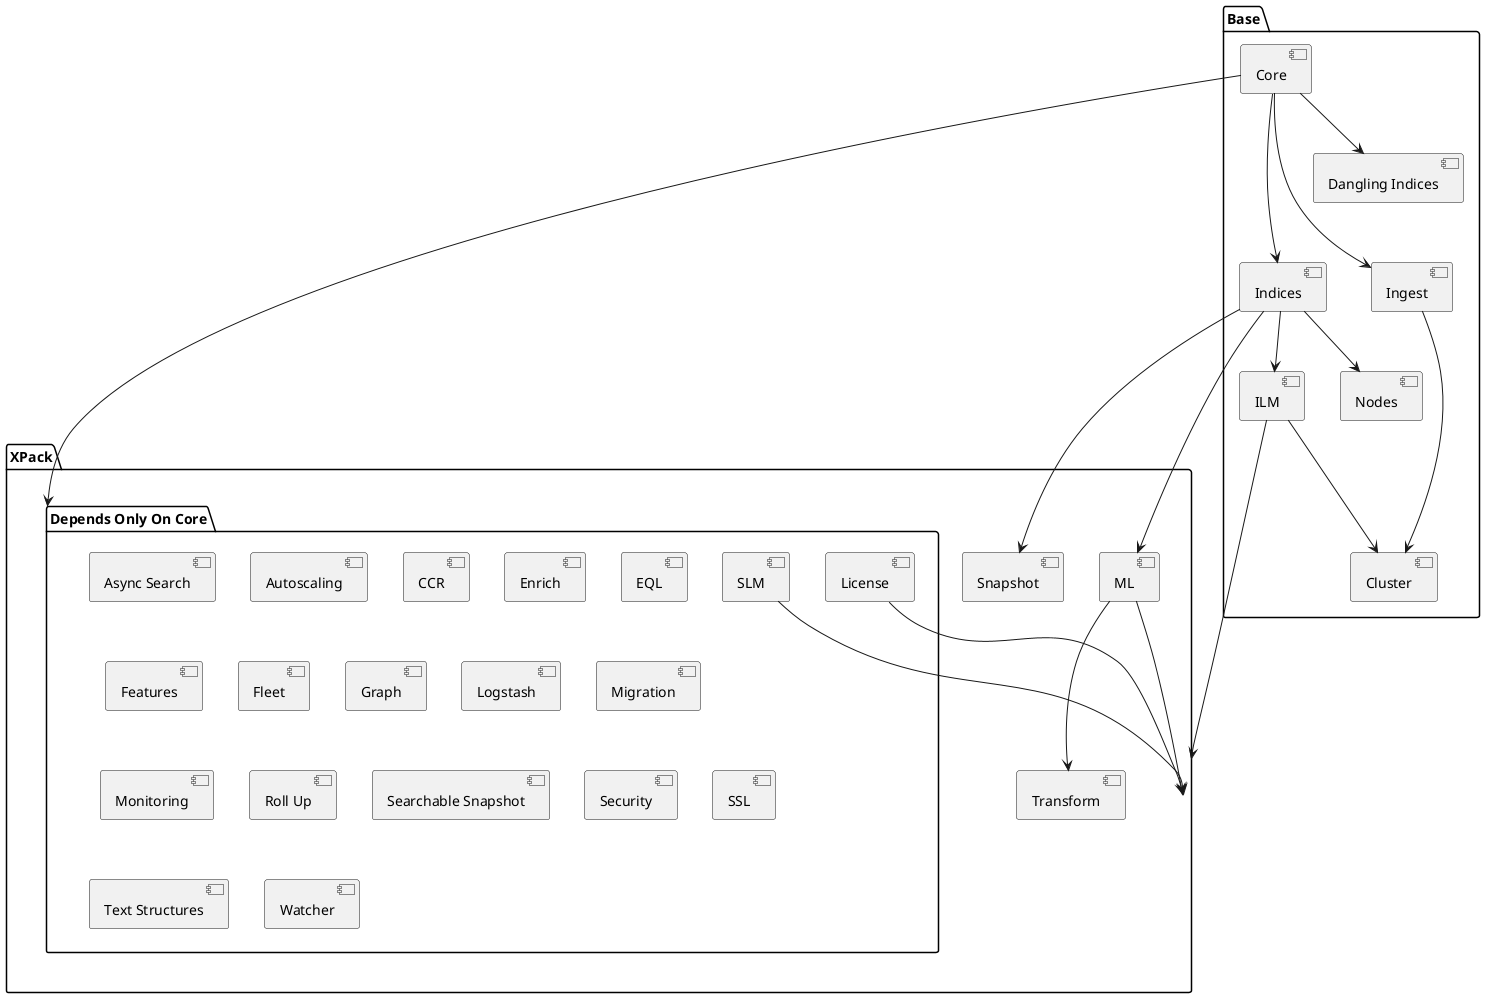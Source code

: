 @startuml
'https://plantuml.com/component-diagram


package "Base" {
  [Core] --->  [Indices]
  [Indices] --> [ILM]
  [Indices] --> [Nodes]
  [ILM] --> [Cluster]
  [Core] -->  [Ingest]
  [Ingest] --> [Cluster]
    [Core] -->   [Dangling Indices]

}

package "XPack" {
    package "Depends Only On Core" {
        [Async Search]
       [Autoscaling]
  [CCR]
  [Enrich]
  [EQL]
  [Features]
  [Fleet]
  [Graph]
  [License]
  [Logstash]
  [Migration]
  [Monitoring]
  [Roll Up]
  [Searchable Snapshot]
  [Security]
  [SLM]
  [SSL]
  [Text Structures]
  [Watcher]
    }

  [Indices] ---> [ML]
  [Indices] ---> [Snapshot]
  [ML] ---> [Transform]
  [License] ---> [XPack]
  [ILM] ---> [XPack]
  [SLM] ---> [XPack]
  [ML] ---> [XPack]

}

[Core] --> [Depends Only On Core]

@enduml